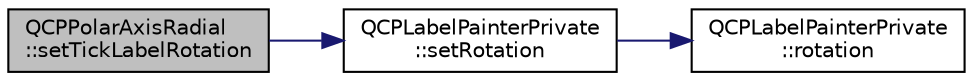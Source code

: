 digraph "QCPPolarAxisRadial::setTickLabelRotation"
{
 // LATEX_PDF_SIZE
  edge [fontname="Helvetica",fontsize="10",labelfontname="Helvetica",labelfontsize="10"];
  node [fontname="Helvetica",fontsize="10",shape=record];
  rankdir="LR";
  Node1 [label="QCPPolarAxisRadial\l::setTickLabelRotation",height=0.2,width=0.4,color="black", fillcolor="grey75", style="filled", fontcolor="black",tooltip=" "];
  Node1 -> Node2 [color="midnightblue",fontsize="10",style="solid",fontname="Helvetica"];
  Node2 [label="QCPLabelPainterPrivate\l::setRotation",height=0.2,width=0.4,color="black", fillcolor="white", style="filled",URL="$classQCPLabelPainterPrivate.html#a4b27eb5c5112a5f2fb609d68c0fae4a1",tooltip=" "];
  Node2 -> Node3 [color="midnightblue",fontsize="10",style="solid",fontname="Helvetica"];
  Node3 [label="QCPLabelPainterPrivate\l::rotation",height=0.2,width=0.4,color="black", fillcolor="white", style="filled",URL="$classQCPLabelPainterPrivate.html#a277c90ccb57b40e0e573126bd9169174",tooltip=" "];
}
